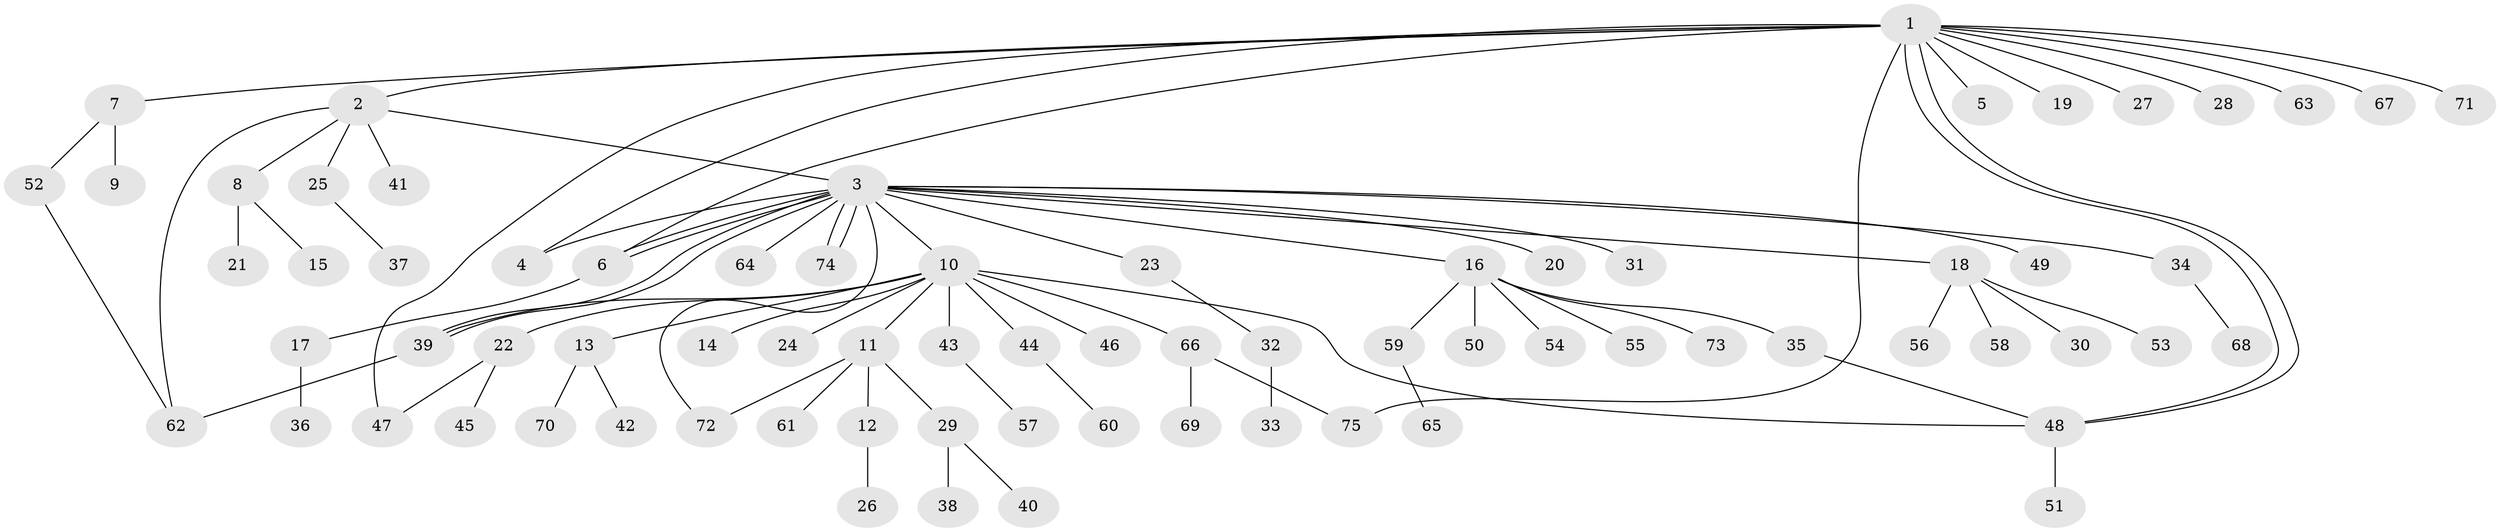 // Generated by graph-tools (version 1.1) at 2025/48/03/09/25 04:48:31]
// undirected, 75 vertices, 88 edges
graph export_dot {
graph [start="1"]
  node [color=gray90,style=filled];
  1;
  2;
  3;
  4;
  5;
  6;
  7;
  8;
  9;
  10;
  11;
  12;
  13;
  14;
  15;
  16;
  17;
  18;
  19;
  20;
  21;
  22;
  23;
  24;
  25;
  26;
  27;
  28;
  29;
  30;
  31;
  32;
  33;
  34;
  35;
  36;
  37;
  38;
  39;
  40;
  41;
  42;
  43;
  44;
  45;
  46;
  47;
  48;
  49;
  50;
  51;
  52;
  53;
  54;
  55;
  56;
  57;
  58;
  59;
  60;
  61;
  62;
  63;
  64;
  65;
  66;
  67;
  68;
  69;
  70;
  71;
  72;
  73;
  74;
  75;
  1 -- 2;
  1 -- 4;
  1 -- 5;
  1 -- 6;
  1 -- 7;
  1 -- 19;
  1 -- 27;
  1 -- 28;
  1 -- 47;
  1 -- 48;
  1 -- 48;
  1 -- 63;
  1 -- 67;
  1 -- 71;
  1 -- 75;
  2 -- 3;
  2 -- 8;
  2 -- 25;
  2 -- 41;
  2 -- 62;
  3 -- 4;
  3 -- 6;
  3 -- 6;
  3 -- 10;
  3 -- 16;
  3 -- 18;
  3 -- 20;
  3 -- 23;
  3 -- 31;
  3 -- 34;
  3 -- 39;
  3 -- 39;
  3 -- 49;
  3 -- 64;
  3 -- 72;
  3 -- 74;
  3 -- 74;
  6 -- 17;
  7 -- 9;
  7 -- 52;
  8 -- 15;
  8 -- 21;
  10 -- 11;
  10 -- 13;
  10 -- 14;
  10 -- 22;
  10 -- 24;
  10 -- 39;
  10 -- 43;
  10 -- 44;
  10 -- 46;
  10 -- 48;
  10 -- 66;
  11 -- 12;
  11 -- 29;
  11 -- 61;
  11 -- 72;
  12 -- 26;
  13 -- 42;
  13 -- 70;
  16 -- 35;
  16 -- 50;
  16 -- 54;
  16 -- 55;
  16 -- 59;
  16 -- 73;
  17 -- 36;
  18 -- 30;
  18 -- 53;
  18 -- 56;
  18 -- 58;
  22 -- 45;
  22 -- 47;
  23 -- 32;
  25 -- 37;
  29 -- 38;
  29 -- 40;
  32 -- 33;
  34 -- 68;
  35 -- 48;
  39 -- 62;
  43 -- 57;
  44 -- 60;
  48 -- 51;
  52 -- 62;
  59 -- 65;
  66 -- 69;
  66 -- 75;
}
